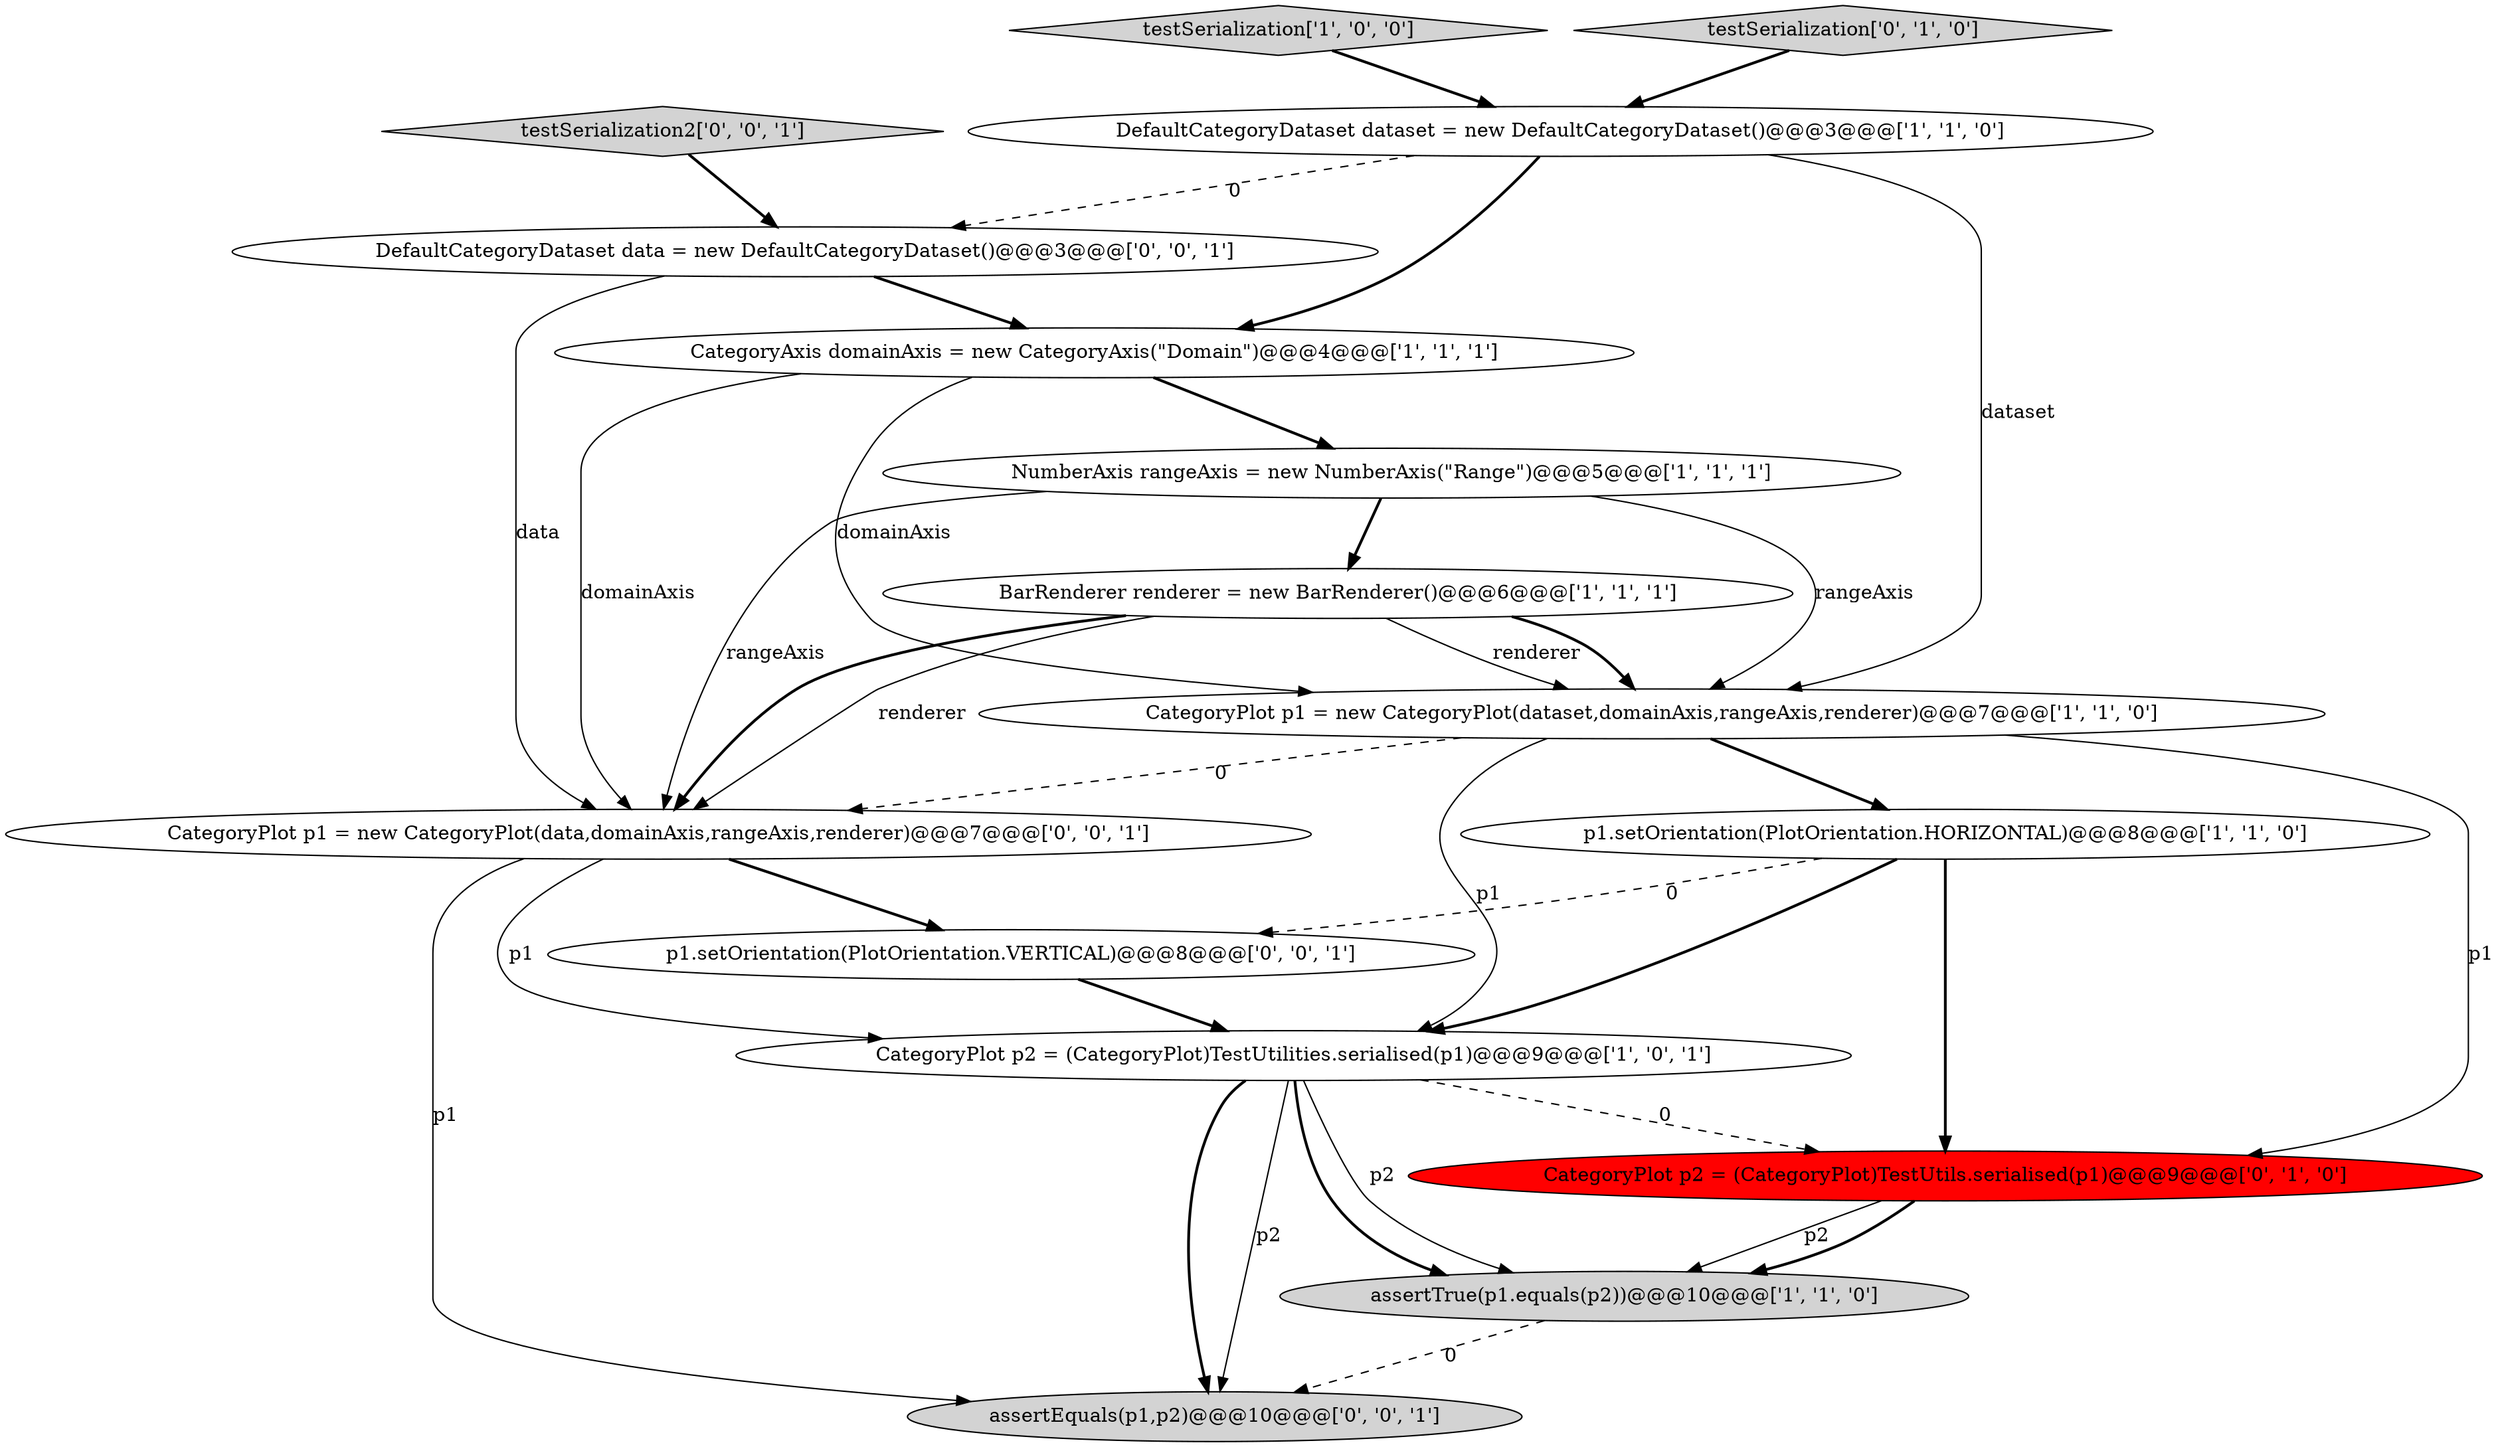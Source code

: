 digraph {
13 [style = filled, label = "CategoryPlot p1 = new CategoryPlot(data,domainAxis,rangeAxis,renderer)@@@7@@@['0', '0', '1']", fillcolor = white, shape = ellipse image = "AAA0AAABBB3BBB"];
5 [style = filled, label = "BarRenderer renderer = new BarRenderer()@@@6@@@['1', '1', '1']", fillcolor = white, shape = ellipse image = "AAA0AAABBB1BBB"];
2 [style = filled, label = "DefaultCategoryDataset dataset = new DefaultCategoryDataset()@@@3@@@['1', '1', '0']", fillcolor = white, shape = ellipse image = "AAA0AAABBB1BBB"];
7 [style = filled, label = "testSerialization['1', '0', '0']", fillcolor = lightgray, shape = diamond image = "AAA0AAABBB1BBB"];
3 [style = filled, label = "assertTrue(p1.equals(p2))@@@10@@@['1', '1', '0']", fillcolor = lightgray, shape = ellipse image = "AAA0AAABBB1BBB"];
1 [style = filled, label = "CategoryPlot p2 = (CategoryPlot)TestUtilities.serialised(p1)@@@9@@@['1', '0', '1']", fillcolor = white, shape = ellipse image = "AAA0AAABBB1BBB"];
9 [style = filled, label = "CategoryPlot p2 = (CategoryPlot)TestUtils.serialised(p1)@@@9@@@['0', '1', '0']", fillcolor = red, shape = ellipse image = "AAA1AAABBB2BBB"];
4 [style = filled, label = "NumberAxis rangeAxis = new NumberAxis(\"Range\")@@@5@@@['1', '1', '1']", fillcolor = white, shape = ellipse image = "AAA0AAABBB1BBB"];
11 [style = filled, label = "p1.setOrientation(PlotOrientation.VERTICAL)@@@8@@@['0', '0', '1']", fillcolor = white, shape = ellipse image = "AAA0AAABBB3BBB"];
15 [style = filled, label = "DefaultCategoryDataset data = new DefaultCategoryDataset()@@@3@@@['0', '0', '1']", fillcolor = white, shape = ellipse image = "AAA0AAABBB3BBB"];
6 [style = filled, label = "CategoryPlot p1 = new CategoryPlot(dataset,domainAxis,rangeAxis,renderer)@@@7@@@['1', '1', '0']", fillcolor = white, shape = ellipse image = "AAA0AAABBB1BBB"];
12 [style = filled, label = "assertEquals(p1,p2)@@@10@@@['0', '0', '1']", fillcolor = lightgray, shape = ellipse image = "AAA0AAABBB3BBB"];
0 [style = filled, label = "CategoryAxis domainAxis = new CategoryAxis(\"Domain\")@@@4@@@['1', '1', '1']", fillcolor = white, shape = ellipse image = "AAA0AAABBB1BBB"];
10 [style = filled, label = "testSerialization['0', '1', '0']", fillcolor = lightgray, shape = diamond image = "AAA0AAABBB2BBB"];
14 [style = filled, label = "testSerialization2['0', '0', '1']", fillcolor = lightgray, shape = diamond image = "AAA0AAABBB3BBB"];
8 [style = filled, label = "p1.setOrientation(PlotOrientation.HORIZONTAL)@@@8@@@['1', '1', '0']", fillcolor = white, shape = ellipse image = "AAA0AAABBB1BBB"];
9->3 [style = solid, label="p2"];
6->9 [style = solid, label="p1"];
1->3 [style = solid, label="p2"];
11->1 [style = bold, label=""];
1->3 [style = bold, label=""];
1->9 [style = dashed, label="0"];
5->13 [style = solid, label="renderer"];
13->11 [style = bold, label=""];
5->6 [style = solid, label="renderer"];
2->15 [style = dashed, label="0"];
15->13 [style = solid, label="data"];
8->1 [style = bold, label=""];
4->13 [style = solid, label="rangeAxis"];
0->6 [style = solid, label="domainAxis"];
13->12 [style = solid, label="p1"];
2->0 [style = bold, label=""];
6->13 [style = dashed, label="0"];
5->6 [style = bold, label=""];
3->12 [style = dashed, label="0"];
4->6 [style = solid, label="rangeAxis"];
0->4 [style = bold, label=""];
7->2 [style = bold, label=""];
15->0 [style = bold, label=""];
5->13 [style = bold, label=""];
6->8 [style = bold, label=""];
6->1 [style = solid, label="p1"];
8->9 [style = bold, label=""];
1->12 [style = bold, label=""];
1->12 [style = solid, label="p2"];
9->3 [style = bold, label=""];
0->13 [style = solid, label="domainAxis"];
10->2 [style = bold, label=""];
14->15 [style = bold, label=""];
13->1 [style = solid, label="p1"];
8->11 [style = dashed, label="0"];
2->6 [style = solid, label="dataset"];
4->5 [style = bold, label=""];
}

